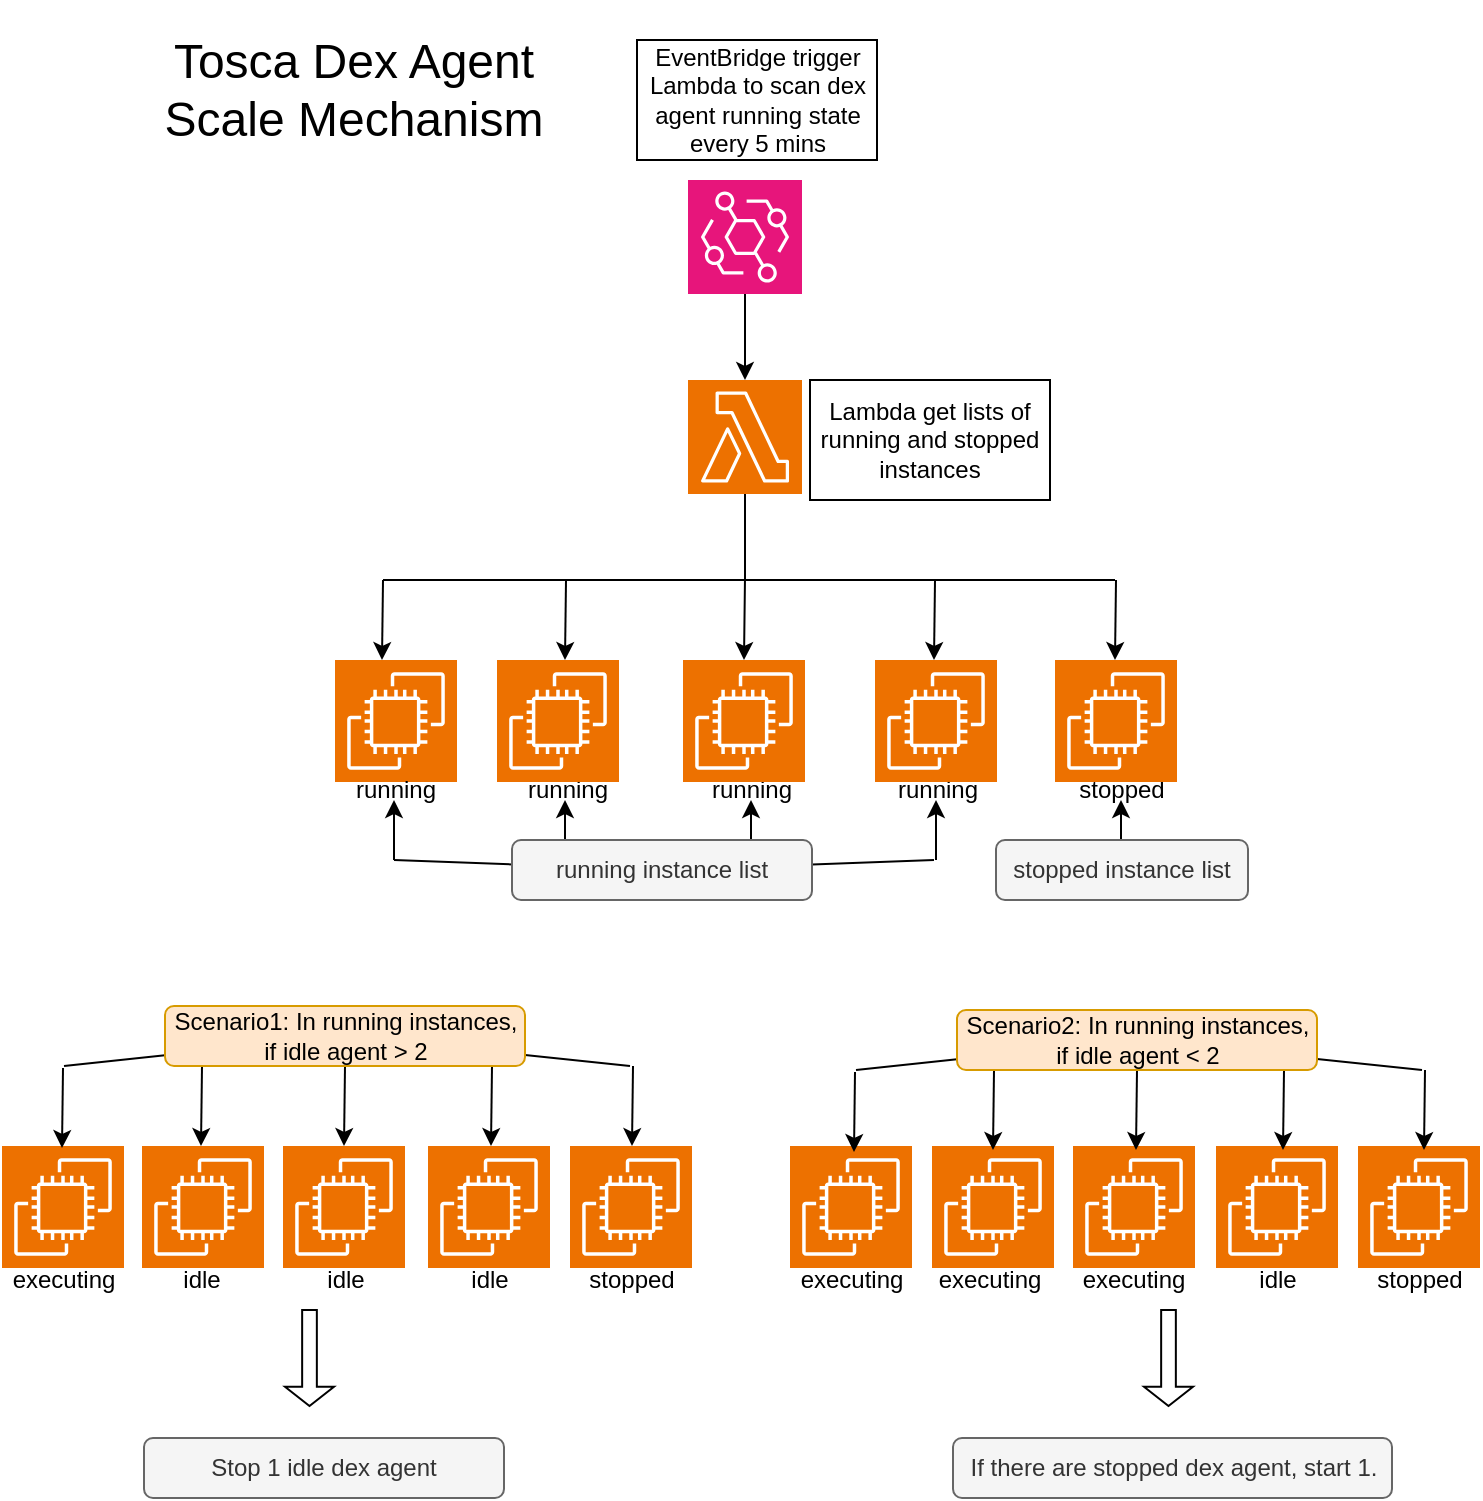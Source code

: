 <mxfile version="23.1.7" type="github">
  <diagram name="Page-1" id="_4paJrddtP0GWQHHKy1v">
    <mxGraphModel dx="1562" dy="785" grid="1" gridSize="10" guides="1" tooltips="1" connect="1" arrows="1" fold="1" page="1" pageScale="1" pageWidth="827" pageHeight="1169" math="0" shadow="0">
      <root>
        <mxCell id="0" />
        <mxCell id="1" parent="0" />
        <mxCell id="S1IWdxKnEXTp7zNw3UAF-71" style="edgeStyle=orthogonalEdgeStyle;rounded=0;orthogonalLoop=1;jettySize=auto;html=1;" edge="1" parent="1" source="S1IWdxKnEXTp7zNw3UAF-1" target="S1IWdxKnEXTp7zNw3UAF-2">
          <mxGeometry relative="1" as="geometry" />
        </mxCell>
        <mxCell id="S1IWdxKnEXTp7zNw3UAF-1" value="" style="sketch=0;points=[[0,0,0],[0.25,0,0],[0.5,0,0],[0.75,0,0],[1,0,0],[0,1,0],[0.25,1,0],[0.5,1,0],[0.75,1,0],[1,1,0],[0,0.25,0],[0,0.5,0],[0,0.75,0],[1,0.25,0],[1,0.5,0],[1,0.75,0]];outlineConnect=0;fontColor=#232F3E;fillColor=#E7157B;strokeColor=#ffffff;dashed=0;verticalLabelPosition=bottom;verticalAlign=top;align=center;html=1;fontSize=12;fontStyle=0;aspect=fixed;shape=mxgraph.aws4.resourceIcon;resIcon=mxgraph.aws4.eventbridge;" vertex="1" parent="1">
          <mxGeometry x="387" y="190" width="57" height="57" as="geometry" />
        </mxCell>
        <mxCell id="S1IWdxKnEXTp7zNw3UAF-72" style="edgeStyle=orthogonalEdgeStyle;rounded=0;orthogonalLoop=1;jettySize=auto;html=1;" edge="1" parent="1" source="S1IWdxKnEXTp7zNw3UAF-2" target="S1IWdxKnEXTp7zNw3UAF-53">
          <mxGeometry relative="1" as="geometry" />
        </mxCell>
        <mxCell id="S1IWdxKnEXTp7zNw3UAF-2" value="" style="sketch=0;points=[[0,0,0],[0.25,0,0],[0.5,0,0],[0.75,0,0],[1,0,0],[0,1,0],[0.25,1,0],[0.5,1,0],[0.75,1,0],[1,1,0],[0,0.25,0],[0,0.5,0],[0,0.75,0],[1,0.25,0],[1,0.5,0],[1,0.75,0]];outlineConnect=0;fontColor=#232F3E;fillColor=#ED7100;strokeColor=#ffffff;dashed=0;verticalLabelPosition=bottom;verticalAlign=top;align=center;html=1;fontSize=12;fontStyle=0;aspect=fixed;shape=mxgraph.aws4.resourceIcon;resIcon=mxgraph.aws4.lambda;" vertex="1" parent="1">
          <mxGeometry x="387" y="290" width="57" height="57" as="geometry" />
        </mxCell>
        <mxCell id="S1IWdxKnEXTp7zNw3UAF-3" value="" style="sketch=0;points=[[0,0,0],[0.25,0,0],[0.5,0,0],[0.75,0,0],[1,0,0],[0,1,0],[0.25,1,0],[0.5,1,0],[0.75,1,0],[1,1,0],[0,0.25,0],[0,0.5,0],[0,0.75,0],[1,0.25,0],[1,0.5,0],[1,0.75,0]];outlineConnect=0;fontColor=#232F3E;fillColor=#ED7100;strokeColor=#ffffff;dashed=0;verticalLabelPosition=bottom;verticalAlign=top;align=center;html=1;fontSize=12;fontStyle=0;aspect=fixed;shape=mxgraph.aws4.resourceIcon;resIcon=mxgraph.aws4.ec2;" vertex="1" parent="1">
          <mxGeometry x="210.5" y="430" width="61" height="61" as="geometry" />
        </mxCell>
        <mxCell id="S1IWdxKnEXTp7zNw3UAF-10" value="" style="endArrow=none;html=1;rounded=0;" edge="1" parent="1">
          <mxGeometry width="50" height="50" relative="1" as="geometry">
            <mxPoint x="234.5" y="390" as="sourcePoint" />
            <mxPoint x="600.5" y="390" as="targetPoint" />
          </mxGeometry>
        </mxCell>
        <mxCell id="S1IWdxKnEXTp7zNw3UAF-14" value="" style="endArrow=classic;html=1;rounded=0;" edge="1" parent="1">
          <mxGeometry width="50" height="50" relative="1" as="geometry">
            <mxPoint x="234.5" y="390" as="sourcePoint" />
            <mxPoint x="234" y="430" as="targetPoint" />
          </mxGeometry>
        </mxCell>
        <mxCell id="S1IWdxKnEXTp7zNw3UAF-16" value="" style="endArrow=classic;html=1;rounded=0;" edge="1" parent="1">
          <mxGeometry width="50" height="50" relative="1" as="geometry">
            <mxPoint x="326" y="390" as="sourcePoint" />
            <mxPoint x="325.5" y="430" as="targetPoint" />
          </mxGeometry>
        </mxCell>
        <mxCell id="S1IWdxKnEXTp7zNw3UAF-18" value="" style="endArrow=classic;html=1;rounded=0;" edge="1" parent="1">
          <mxGeometry width="50" height="50" relative="1" as="geometry">
            <mxPoint x="510.5" y="390" as="sourcePoint" />
            <mxPoint x="510" y="430" as="targetPoint" />
          </mxGeometry>
        </mxCell>
        <mxCell id="S1IWdxKnEXTp7zNw3UAF-19" value="" style="endArrow=classic;html=1;rounded=0;" edge="1" parent="1">
          <mxGeometry width="50" height="50" relative="1" as="geometry">
            <mxPoint x="601" y="390" as="sourcePoint" />
            <mxPoint x="600.5" y="430" as="targetPoint" />
          </mxGeometry>
        </mxCell>
        <mxCell id="S1IWdxKnEXTp7zNw3UAF-28" value="running" style="text;html=1;align=center;verticalAlign=middle;whiteSpace=wrap;rounded=0;" vertex="1" parent="1">
          <mxGeometry x="210.5" y="480" width="60" height="30" as="geometry" />
        </mxCell>
        <mxCell id="S1IWdxKnEXTp7zNw3UAF-29" value="running" style="text;html=1;align=center;verticalAlign=middle;whiteSpace=wrap;rounded=0;" vertex="1" parent="1">
          <mxGeometry x="296.5" y="480" width="60" height="30" as="geometry" />
        </mxCell>
        <mxCell id="S1IWdxKnEXTp7zNw3UAF-30" value="running" style="text;html=1;align=center;verticalAlign=middle;whiteSpace=wrap;rounded=0;" vertex="1" parent="1">
          <mxGeometry x="389" y="480" width="60" height="30" as="geometry" />
        </mxCell>
        <mxCell id="S1IWdxKnEXTp7zNw3UAF-31" value="running" style="text;html=1;align=center;verticalAlign=middle;whiteSpace=wrap;rounded=0;" vertex="1" parent="1">
          <mxGeometry x="481.5" y="480" width="60" height="30" as="geometry" />
        </mxCell>
        <mxCell id="S1IWdxKnEXTp7zNw3UAF-32" value="stopped" style="text;html=1;align=center;verticalAlign=middle;whiteSpace=wrap;rounded=0;" vertex="1" parent="1">
          <mxGeometry x="574" y="480" width="60" height="30" as="geometry" />
        </mxCell>
        <mxCell id="S1IWdxKnEXTp7zNw3UAF-37" value="executing" style="text;html=1;align=center;verticalAlign=middle;whiteSpace=wrap;rounded=0;" vertex="1" parent="1">
          <mxGeometry x="45" y="725" width="60" height="30" as="geometry" />
        </mxCell>
        <mxCell id="S1IWdxKnEXTp7zNw3UAF-38" value="idle" style="text;html=1;align=center;verticalAlign=middle;whiteSpace=wrap;rounded=0;" vertex="1" parent="1">
          <mxGeometry x="114" y="725" width="60" height="30" as="geometry" />
        </mxCell>
        <mxCell id="S1IWdxKnEXTp7zNw3UAF-39" value="idle" style="text;html=1;align=center;verticalAlign=middle;whiteSpace=wrap;rounded=0;" vertex="1" parent="1">
          <mxGeometry x="185.5" y="725" width="60" height="30" as="geometry" />
        </mxCell>
        <mxCell id="S1IWdxKnEXTp7zNw3UAF-40" value="idle" style="text;html=1;align=center;verticalAlign=middle;whiteSpace=wrap;rounded=0;" vertex="1" parent="1">
          <mxGeometry x="258" y="725" width="60" height="30" as="geometry" />
        </mxCell>
        <mxCell id="S1IWdxKnEXTp7zNw3UAF-49" value="stopped" style="text;html=1;align=center;verticalAlign=middle;whiteSpace=wrap;rounded=0;" vertex="1" parent="1">
          <mxGeometry x="329" y="725" width="60" height="30" as="geometry" />
        </mxCell>
        <mxCell id="S1IWdxKnEXTp7zNw3UAF-52" value="" style="sketch=0;points=[[0,0,0],[0.25,0,0],[0.5,0,0],[0.75,0,0],[1,0,0],[0,1,0],[0.25,1,0],[0.5,1,0],[0.75,1,0],[1,1,0],[0,0.25,0],[0,0.5,0],[0,0.75,0],[1,0.25,0],[1,0.5,0],[1,0.75,0]];outlineConnect=0;fontColor=#232F3E;fillColor=#ED7100;strokeColor=#ffffff;dashed=0;verticalLabelPosition=bottom;verticalAlign=top;align=center;html=1;fontSize=12;fontStyle=0;aspect=fixed;shape=mxgraph.aws4.resourceIcon;resIcon=mxgraph.aws4.ec2;" vertex="1" parent="1">
          <mxGeometry x="184.5" y="673" width="61" height="61" as="geometry" />
        </mxCell>
        <mxCell id="S1IWdxKnEXTp7zNw3UAF-53" value="" style="sketch=0;points=[[0,0,0],[0.25,0,0],[0.5,0,0],[0.75,0,0],[1,0,0],[0,1,0],[0.25,1,0],[0.5,1,0],[0.75,1,0],[1,1,0],[0,0.25,0],[0,0.5,0],[0,0.75,0],[1,0.25,0],[1,0.5,0],[1,0.75,0]];outlineConnect=0;fontColor=#232F3E;fillColor=#ED7100;strokeColor=#ffffff;dashed=0;verticalLabelPosition=bottom;verticalAlign=top;align=center;html=1;fontSize=12;fontStyle=0;aspect=fixed;shape=mxgraph.aws4.resourceIcon;resIcon=mxgraph.aws4.ec2;" vertex="1" parent="1">
          <mxGeometry x="384.5" y="430" width="61" height="61" as="geometry" />
        </mxCell>
        <mxCell id="S1IWdxKnEXTp7zNw3UAF-54" value="" style="sketch=0;points=[[0,0,0],[0.25,0,0],[0.5,0,0],[0.75,0,0],[1,0,0],[0,1,0],[0.25,1,0],[0.5,1,0],[0.75,1,0],[1,1,0],[0,0.25,0],[0,0.5,0],[0,0.75,0],[1,0.25,0],[1,0.5,0],[1,0.75,0]];outlineConnect=0;fontColor=#232F3E;fillColor=#ED7100;strokeColor=#ffffff;dashed=0;verticalLabelPosition=bottom;verticalAlign=top;align=center;html=1;fontSize=12;fontStyle=0;aspect=fixed;shape=mxgraph.aws4.resourceIcon;resIcon=mxgraph.aws4.ec2;" vertex="1" parent="1">
          <mxGeometry x="291.5" y="430" width="61" height="61" as="geometry" />
        </mxCell>
        <mxCell id="S1IWdxKnEXTp7zNw3UAF-55" value="" style="sketch=0;points=[[0,0,0],[0.25,0,0],[0.5,0,0],[0.75,0,0],[1,0,0],[0,1,0],[0.25,1,0],[0.5,1,0],[0.75,1,0],[1,1,0],[0,0.25,0],[0,0.5,0],[0,0.75,0],[1,0.25,0],[1,0.5,0],[1,0.75,0]];outlineConnect=0;fontColor=#232F3E;fillColor=#ED7100;strokeColor=#ffffff;dashed=0;verticalLabelPosition=bottom;verticalAlign=top;align=center;html=1;fontSize=12;fontStyle=0;aspect=fixed;shape=mxgraph.aws4.resourceIcon;resIcon=mxgraph.aws4.ec2;" vertex="1" parent="1">
          <mxGeometry x="480.5" y="430" width="61" height="61" as="geometry" />
        </mxCell>
        <mxCell id="S1IWdxKnEXTp7zNw3UAF-56" value="" style="sketch=0;points=[[0,0,0],[0.25,0,0],[0.5,0,0],[0.75,0,0],[1,0,0],[0,1,0],[0.25,1,0],[0.5,1,0],[0.75,1,0],[1,1,0],[0,0.25,0],[0,0.5,0],[0,0.75,0],[1,0.25,0],[1,0.5,0],[1,0.75,0]];outlineConnect=0;fontColor=#232F3E;fillColor=#ED7100;strokeColor=#ffffff;dashed=0;verticalLabelPosition=bottom;verticalAlign=top;align=center;html=1;fontSize=12;fontStyle=0;aspect=fixed;shape=mxgraph.aws4.resourceIcon;resIcon=mxgraph.aws4.ec2;" vertex="1" parent="1">
          <mxGeometry x="570.5" y="430" width="61" height="61" as="geometry" />
        </mxCell>
        <mxCell id="S1IWdxKnEXTp7zNw3UAF-57" value="" style="sketch=0;points=[[0,0,0],[0.25,0,0],[0.5,0,0],[0.75,0,0],[1,0,0],[0,1,0],[0.25,1,0],[0.5,1,0],[0.75,1,0],[1,1,0],[0,0.25,0],[0,0.5,0],[0,0.75,0],[1,0.25,0],[1,0.5,0],[1,0.75,0]];outlineConnect=0;fontColor=#232F3E;fillColor=#ED7100;strokeColor=#ffffff;dashed=0;verticalLabelPosition=bottom;verticalAlign=top;align=center;html=1;fontSize=12;fontStyle=0;aspect=fixed;shape=mxgraph.aws4.resourceIcon;resIcon=mxgraph.aws4.ec2;" vertex="1" parent="1">
          <mxGeometry x="257" y="673" width="61" height="61" as="geometry" />
        </mxCell>
        <mxCell id="S1IWdxKnEXTp7zNw3UAF-58" value="" style="sketch=0;points=[[0,0,0],[0.25,0,0],[0.5,0,0],[0.75,0,0],[1,0,0],[0,1,0],[0.25,1,0],[0.5,1,0],[0.75,1,0],[1,1,0],[0,0.25,0],[0,0.5,0],[0,0.75,0],[1,0.25,0],[1,0.5,0],[1,0.75,0]];outlineConnect=0;fontColor=#232F3E;fillColor=#ED7100;strokeColor=#ffffff;dashed=0;verticalLabelPosition=bottom;verticalAlign=top;align=center;html=1;fontSize=12;fontStyle=0;aspect=fixed;shape=mxgraph.aws4.resourceIcon;resIcon=mxgraph.aws4.ec2;" vertex="1" parent="1">
          <mxGeometry x="328" y="673" width="61" height="61" as="geometry" />
        </mxCell>
        <mxCell id="S1IWdxKnEXTp7zNw3UAF-59" value="" style="sketch=0;points=[[0,0,0],[0.25,0,0],[0.5,0,0],[0.75,0,0],[1,0,0],[0,1,0],[0.25,1,0],[0.5,1,0],[0.75,1,0],[1,1,0],[0,0.25,0],[0,0.5,0],[0,0.75,0],[1,0.25,0],[1,0.5,0],[1,0.75,0]];outlineConnect=0;fontColor=#232F3E;fillColor=#ED7100;strokeColor=#ffffff;dashed=0;verticalLabelPosition=bottom;verticalAlign=top;align=center;html=1;fontSize=12;fontStyle=0;aspect=fixed;shape=mxgraph.aws4.resourceIcon;resIcon=mxgraph.aws4.ec2;" vertex="1" parent="1">
          <mxGeometry x="114" y="673" width="61" height="61" as="geometry" />
        </mxCell>
        <mxCell id="S1IWdxKnEXTp7zNw3UAF-60" value="" style="sketch=0;points=[[0,0,0],[0.25,0,0],[0.5,0,0],[0.75,0,0],[1,0,0],[0,1,0],[0.25,1,0],[0.5,1,0],[0.75,1,0],[1,1,0],[0,0.25,0],[0,0.5,0],[0,0.75,0],[1,0.25,0],[1,0.5,0],[1,0.75,0]];outlineConnect=0;fontColor=#232F3E;fillColor=#ED7100;strokeColor=#ffffff;dashed=0;verticalLabelPosition=bottom;verticalAlign=top;align=center;html=1;fontSize=12;fontStyle=0;aspect=fixed;shape=mxgraph.aws4.resourceIcon;resIcon=mxgraph.aws4.ec2;" vertex="1" parent="1">
          <mxGeometry x="44" y="673" width="61" height="61" as="geometry" />
        </mxCell>
        <mxCell id="S1IWdxKnEXTp7zNw3UAF-61" value="executing" style="text;html=1;align=center;verticalAlign=middle;whiteSpace=wrap;rounded=0;" vertex="1" parent="1">
          <mxGeometry x="439" y="725" width="60" height="30" as="geometry" />
        </mxCell>
        <mxCell id="S1IWdxKnEXTp7zNw3UAF-62" value="executing" style="text;html=1;align=center;verticalAlign=middle;whiteSpace=wrap;rounded=0;" vertex="1" parent="1">
          <mxGeometry x="508" y="725" width="60" height="30" as="geometry" />
        </mxCell>
        <mxCell id="S1IWdxKnEXTp7zNw3UAF-63" value="executing" style="text;html=1;align=center;verticalAlign=middle;whiteSpace=wrap;rounded=0;" vertex="1" parent="1">
          <mxGeometry x="579.5" y="725" width="60" height="30" as="geometry" />
        </mxCell>
        <mxCell id="S1IWdxKnEXTp7zNw3UAF-64" value="idle" style="text;html=1;align=center;verticalAlign=middle;whiteSpace=wrap;rounded=0;" vertex="1" parent="1">
          <mxGeometry x="652" y="725" width="60" height="30" as="geometry" />
        </mxCell>
        <mxCell id="S1IWdxKnEXTp7zNw3UAF-65" value="stopped" style="text;html=1;align=center;verticalAlign=middle;whiteSpace=wrap;rounded=0;" vertex="1" parent="1">
          <mxGeometry x="723" y="725" width="60" height="30" as="geometry" />
        </mxCell>
        <mxCell id="S1IWdxKnEXTp7zNw3UAF-66" value="" style="sketch=0;points=[[0,0,0],[0.25,0,0],[0.5,0,0],[0.75,0,0],[1,0,0],[0,1,0],[0.25,1,0],[0.5,1,0],[0.75,1,0],[1,1,0],[0,0.25,0],[0,0.5,0],[0,0.75,0],[1,0.25,0],[1,0.5,0],[1,0.75,0]];outlineConnect=0;fontColor=#232F3E;fillColor=#ED7100;strokeColor=#ffffff;dashed=0;verticalLabelPosition=bottom;verticalAlign=top;align=center;html=1;fontSize=12;fontStyle=0;aspect=fixed;shape=mxgraph.aws4.resourceIcon;resIcon=mxgraph.aws4.ec2;" vertex="1" parent="1">
          <mxGeometry x="579.5" y="673" width="61" height="61" as="geometry" />
        </mxCell>
        <mxCell id="S1IWdxKnEXTp7zNw3UAF-67" value="" style="sketch=0;points=[[0,0,0],[0.25,0,0],[0.5,0,0],[0.75,0,0],[1,0,0],[0,1,0],[0.25,1,0],[0.5,1,0],[0.75,1,0],[1,1,0],[0,0.25,0],[0,0.5,0],[0,0.75,0],[1,0.25,0],[1,0.5,0],[1,0.75,0]];outlineConnect=0;fontColor=#232F3E;fillColor=#ED7100;strokeColor=#ffffff;dashed=0;verticalLabelPosition=bottom;verticalAlign=top;align=center;html=1;fontSize=12;fontStyle=0;aspect=fixed;shape=mxgraph.aws4.resourceIcon;resIcon=mxgraph.aws4.ec2;" vertex="1" parent="1">
          <mxGeometry x="651" y="673" width="61" height="61" as="geometry" />
        </mxCell>
        <mxCell id="S1IWdxKnEXTp7zNw3UAF-68" value="" style="sketch=0;points=[[0,0,0],[0.25,0,0],[0.5,0,0],[0.75,0,0],[1,0,0],[0,1,0],[0.25,1,0],[0.5,1,0],[0.75,1,0],[1,1,0],[0,0.25,0],[0,0.5,0],[0,0.75,0],[1,0.25,0],[1,0.5,0],[1,0.75,0]];outlineConnect=0;fontColor=#232F3E;fillColor=#ED7100;strokeColor=#ffffff;dashed=0;verticalLabelPosition=bottom;verticalAlign=top;align=center;html=1;fontSize=12;fontStyle=0;aspect=fixed;shape=mxgraph.aws4.resourceIcon;resIcon=mxgraph.aws4.ec2;" vertex="1" parent="1">
          <mxGeometry x="722" y="673" width="61" height="61" as="geometry" />
        </mxCell>
        <mxCell id="S1IWdxKnEXTp7zNw3UAF-69" value="" style="sketch=0;points=[[0,0,0],[0.25,0,0],[0.5,0,0],[0.75,0,0],[1,0,0],[0,1,0],[0.25,1,0],[0.5,1,0],[0.75,1,0],[1,1,0],[0,0.25,0],[0,0.5,0],[0,0.75,0],[1,0.25,0],[1,0.5,0],[1,0.75,0]];outlineConnect=0;fontColor=#232F3E;fillColor=#ED7100;strokeColor=#ffffff;dashed=0;verticalLabelPosition=bottom;verticalAlign=top;align=center;html=1;fontSize=12;fontStyle=0;aspect=fixed;shape=mxgraph.aws4.resourceIcon;resIcon=mxgraph.aws4.ec2;" vertex="1" parent="1">
          <mxGeometry x="509" y="673" width="61" height="61" as="geometry" />
        </mxCell>
        <mxCell id="S1IWdxKnEXTp7zNw3UAF-70" value="" style="sketch=0;points=[[0,0,0],[0.25,0,0],[0.5,0,0],[0.75,0,0],[1,0,0],[0,1,0],[0.25,1,0],[0.5,1,0],[0.75,1,0],[1,1,0],[0,0.25,0],[0,0.5,0],[0,0.75,0],[1,0.25,0],[1,0.5,0],[1,0.75,0]];outlineConnect=0;fontColor=#232F3E;fillColor=#ED7100;strokeColor=#ffffff;dashed=0;verticalLabelPosition=bottom;verticalAlign=top;align=center;html=1;fontSize=12;fontStyle=0;aspect=fixed;shape=mxgraph.aws4.resourceIcon;resIcon=mxgraph.aws4.ec2;" vertex="1" parent="1">
          <mxGeometry x="438" y="673" width="61" height="61" as="geometry" />
        </mxCell>
        <mxCell id="S1IWdxKnEXTp7zNw3UAF-74" value="" style="endArrow=none;html=1;rounded=0;" edge="1" parent="1" source="S1IWdxKnEXTp7zNw3UAF-87">
          <mxGeometry width="50" height="50" relative="1" as="geometry">
            <mxPoint x="75" y="633" as="sourcePoint" />
            <mxPoint x="358" y="633" as="targetPoint" />
          </mxGeometry>
        </mxCell>
        <mxCell id="S1IWdxKnEXTp7zNw3UAF-75" value="" style="endArrow=classic;html=1;rounded=0;" edge="1" parent="1">
          <mxGeometry width="50" height="50" relative="1" as="geometry">
            <mxPoint x="144" y="633" as="sourcePoint" />
            <mxPoint x="143.5" y="673" as="targetPoint" />
          </mxGeometry>
        </mxCell>
        <mxCell id="S1IWdxKnEXTp7zNw3UAF-76" value="" style="endArrow=classic;html=1;rounded=0;" edge="1" parent="1">
          <mxGeometry width="50" height="50" relative="1" as="geometry">
            <mxPoint x="215.5" y="633" as="sourcePoint" />
            <mxPoint x="215" y="673" as="targetPoint" />
          </mxGeometry>
        </mxCell>
        <mxCell id="S1IWdxKnEXTp7zNw3UAF-77" value="" style="endArrow=classic;html=1;rounded=0;" edge="1" parent="1">
          <mxGeometry width="50" height="50" relative="1" as="geometry">
            <mxPoint x="289" y="633" as="sourcePoint" />
            <mxPoint x="288.5" y="673" as="targetPoint" />
          </mxGeometry>
        </mxCell>
        <mxCell id="S1IWdxKnEXTp7zNw3UAF-78" value="" style="endArrow=classic;html=1;rounded=0;" edge="1" parent="1">
          <mxGeometry width="50" height="50" relative="1" as="geometry">
            <mxPoint x="359.5" y="633" as="sourcePoint" />
            <mxPoint x="359" y="673" as="targetPoint" />
          </mxGeometry>
        </mxCell>
        <mxCell id="S1IWdxKnEXTp7zNw3UAF-79" value="" style="endArrow=classic;html=1;rounded=0;" edge="1" parent="1">
          <mxGeometry width="50" height="50" relative="1" as="geometry">
            <mxPoint x="74.5" y="634" as="sourcePoint" />
            <mxPoint x="74" y="674" as="targetPoint" />
          </mxGeometry>
        </mxCell>
        <mxCell id="S1IWdxKnEXTp7zNw3UAF-86" value="" style="shape=singleArrow;direction=south;whiteSpace=wrap;html=1;" vertex="1" parent="1">
          <mxGeometry x="185.5" y="755" width="24.5" height="48" as="geometry" />
        </mxCell>
        <mxCell id="S1IWdxKnEXTp7zNw3UAF-90" value="If there are stopped dex agent, start 1." style="rounded=1;whiteSpace=wrap;html=1;fillColor=#f5f5f5;strokeColor=#666666;fontColor=#333333;" vertex="1" parent="1">
          <mxGeometry x="519.5" y="819" width="219.5" height="30" as="geometry" />
        </mxCell>
        <mxCell id="S1IWdxKnEXTp7zNw3UAF-91" value="Stop 1 idle dex agent" style="rounded=1;whiteSpace=wrap;html=1;fillColor=#f5f5f5;strokeColor=#666666;fontColor=#333333;" vertex="1" parent="1">
          <mxGeometry x="115" y="819" width="180" height="30" as="geometry" />
        </mxCell>
        <mxCell id="S1IWdxKnEXTp7zNw3UAF-92" value="" style="shape=singleArrow;direction=south;whiteSpace=wrap;html=1;" vertex="1" parent="1">
          <mxGeometry x="615" y="755" width="24.5" height="48" as="geometry" />
        </mxCell>
        <mxCell id="S1IWdxKnEXTp7zNw3UAF-93" value="EventBridge trigger Lambda to scan dex agent running state every 5 mins" style="rounded=0;whiteSpace=wrap;html=1;" vertex="1" parent="1">
          <mxGeometry x="361.5" y="120" width="120" height="60" as="geometry" />
        </mxCell>
        <mxCell id="S1IWdxKnEXTp7zNw3UAF-94" value="Lambda get lists of running and stopped instances" style="rounded=0;whiteSpace=wrap;html=1;" vertex="1" parent="1">
          <mxGeometry x="448" y="290" width="120" height="60" as="geometry" />
        </mxCell>
        <mxCell id="S1IWdxKnEXTp7zNw3UAF-96" value="" style="endArrow=none;html=1;rounded=0;" edge="1" parent="1" target="S1IWdxKnEXTp7zNw3UAF-87">
          <mxGeometry width="50" height="50" relative="1" as="geometry">
            <mxPoint x="75" y="633" as="sourcePoint" />
            <mxPoint x="358" y="633" as="targetPoint" />
          </mxGeometry>
        </mxCell>
        <mxCell id="S1IWdxKnEXTp7zNw3UAF-87" value="Scenario1: In running instances, if idle agent &amp;gt; 2" style="rounded=1;whiteSpace=wrap;html=1;fillColor=#ffe6cc;strokeColor=#d79b00;" vertex="1" parent="1">
          <mxGeometry x="125.5" y="603" width="180" height="30" as="geometry" />
        </mxCell>
        <mxCell id="S1IWdxKnEXTp7zNw3UAF-97" value="" style="endArrow=none;html=1;rounded=0;" edge="1" parent="1" source="S1IWdxKnEXTp7zNw3UAF-104">
          <mxGeometry width="50" height="50" relative="1" as="geometry">
            <mxPoint x="471" y="635" as="sourcePoint" />
            <mxPoint x="754" y="635" as="targetPoint" />
          </mxGeometry>
        </mxCell>
        <mxCell id="S1IWdxKnEXTp7zNw3UAF-98" value="" style="endArrow=classic;html=1;rounded=0;" edge="1" parent="1">
          <mxGeometry width="50" height="50" relative="1" as="geometry">
            <mxPoint x="540" y="635" as="sourcePoint" />
            <mxPoint x="539.5" y="675" as="targetPoint" />
          </mxGeometry>
        </mxCell>
        <mxCell id="S1IWdxKnEXTp7zNw3UAF-99" value="" style="endArrow=classic;html=1;rounded=0;" edge="1" parent="1">
          <mxGeometry width="50" height="50" relative="1" as="geometry">
            <mxPoint x="611.5" y="635" as="sourcePoint" />
            <mxPoint x="611" y="675" as="targetPoint" />
          </mxGeometry>
        </mxCell>
        <mxCell id="S1IWdxKnEXTp7zNw3UAF-100" value="" style="endArrow=classic;html=1;rounded=0;" edge="1" parent="1">
          <mxGeometry width="50" height="50" relative="1" as="geometry">
            <mxPoint x="685" y="635" as="sourcePoint" />
            <mxPoint x="684.5" y="675" as="targetPoint" />
          </mxGeometry>
        </mxCell>
        <mxCell id="S1IWdxKnEXTp7zNw3UAF-101" value="" style="endArrow=classic;html=1;rounded=0;" edge="1" parent="1">
          <mxGeometry width="50" height="50" relative="1" as="geometry">
            <mxPoint x="755.5" y="635" as="sourcePoint" />
            <mxPoint x="755" y="675" as="targetPoint" />
          </mxGeometry>
        </mxCell>
        <mxCell id="S1IWdxKnEXTp7zNw3UAF-102" value="" style="endArrow=classic;html=1;rounded=0;" edge="1" parent="1">
          <mxGeometry width="50" height="50" relative="1" as="geometry">
            <mxPoint x="470.5" y="636" as="sourcePoint" />
            <mxPoint x="470" y="676" as="targetPoint" />
          </mxGeometry>
        </mxCell>
        <mxCell id="S1IWdxKnEXTp7zNw3UAF-103" value="" style="endArrow=none;html=1;rounded=0;" edge="1" parent="1" target="S1IWdxKnEXTp7zNw3UAF-104">
          <mxGeometry width="50" height="50" relative="1" as="geometry">
            <mxPoint x="471" y="635" as="sourcePoint" />
            <mxPoint x="754" y="635" as="targetPoint" />
          </mxGeometry>
        </mxCell>
        <mxCell id="S1IWdxKnEXTp7zNw3UAF-104" value="Scenario2: In running instances, if idle agent &amp;lt; 2" style="rounded=1;whiteSpace=wrap;html=1;fillColor=#ffe6cc;strokeColor=#d79b00;" vertex="1" parent="1">
          <mxGeometry x="521.5" y="605" width="180" height="30" as="geometry" />
        </mxCell>
        <mxCell id="S1IWdxKnEXTp7zNw3UAF-113" value="" style="endArrow=classic;html=1;rounded=0;" edge="1" parent="1">
          <mxGeometry width="50" height="50" relative="1" as="geometry">
            <mxPoint x="240" y="530" as="sourcePoint" />
            <mxPoint x="240" y="500" as="targetPoint" />
          </mxGeometry>
        </mxCell>
        <mxCell id="S1IWdxKnEXTp7zNw3UAF-114" value="" style="endArrow=classic;html=1;rounded=0;" edge="1" parent="1">
          <mxGeometry width="50" height="50" relative="1" as="geometry">
            <mxPoint x="325.5" y="530" as="sourcePoint" />
            <mxPoint x="325.5" y="500" as="targetPoint" />
          </mxGeometry>
        </mxCell>
        <mxCell id="S1IWdxKnEXTp7zNw3UAF-115" value="" style="endArrow=classic;html=1;rounded=0;" edge="1" parent="1">
          <mxGeometry width="50" height="50" relative="1" as="geometry">
            <mxPoint x="418.5" y="530" as="sourcePoint" />
            <mxPoint x="418.5" y="500" as="targetPoint" />
          </mxGeometry>
        </mxCell>
        <mxCell id="S1IWdxKnEXTp7zNw3UAF-116" value="" style="endArrow=classic;html=1;rounded=0;" edge="1" parent="1">
          <mxGeometry width="50" height="50" relative="1" as="geometry">
            <mxPoint x="511" y="530" as="sourcePoint" />
            <mxPoint x="511" y="500" as="targetPoint" />
          </mxGeometry>
        </mxCell>
        <mxCell id="S1IWdxKnEXTp7zNw3UAF-117" value="" style="endArrow=none;html=1;rounded=0;" edge="1" parent="1" source="S1IWdxKnEXTp7zNw3UAF-120">
          <mxGeometry width="50" height="50" relative="1" as="geometry">
            <mxPoint x="240" y="530" as="sourcePoint" />
            <mxPoint x="510" y="530" as="targetPoint" />
          </mxGeometry>
        </mxCell>
        <mxCell id="S1IWdxKnEXTp7zNw3UAF-119" value="" style="endArrow=classic;html=1;rounded=0;" edge="1" parent="1">
          <mxGeometry width="50" height="50" relative="1" as="geometry">
            <mxPoint x="603.5" y="530" as="sourcePoint" />
            <mxPoint x="603.5" y="500" as="targetPoint" />
          </mxGeometry>
        </mxCell>
        <mxCell id="S1IWdxKnEXTp7zNw3UAF-121" value="" style="endArrow=none;html=1;rounded=0;" edge="1" parent="1" target="S1IWdxKnEXTp7zNw3UAF-120">
          <mxGeometry width="50" height="50" relative="1" as="geometry">
            <mxPoint x="240" y="530" as="sourcePoint" />
            <mxPoint x="510" y="530" as="targetPoint" />
          </mxGeometry>
        </mxCell>
        <mxCell id="S1IWdxKnEXTp7zNw3UAF-120" value="running instance list" style="rounded=1;whiteSpace=wrap;html=1;fillColor=#f5f5f5;strokeColor=#666666;fontColor=#333333;" vertex="1" parent="1">
          <mxGeometry x="299" y="520" width="150" height="30" as="geometry" />
        </mxCell>
        <mxCell id="S1IWdxKnEXTp7zNw3UAF-122" value="stopped instance list" style="rounded=1;whiteSpace=wrap;html=1;fillColor=#f5f5f5;strokeColor=#666666;fontColor=#333333;" vertex="1" parent="1">
          <mxGeometry x="541" y="520" width="126" height="30" as="geometry" />
        </mxCell>
        <mxCell id="S1IWdxKnEXTp7zNw3UAF-123" value="&lt;font style=&quot;font-size: 24px;&quot;&gt;Tosca Dex Agent Scale&amp;nbsp;Mechanism&lt;/font&gt;" style="text;html=1;align=center;verticalAlign=middle;whiteSpace=wrap;rounded=0;" vertex="1" parent="1">
          <mxGeometry x="50" y="100" width="340" height="90" as="geometry" />
        </mxCell>
      </root>
    </mxGraphModel>
  </diagram>
</mxfile>
